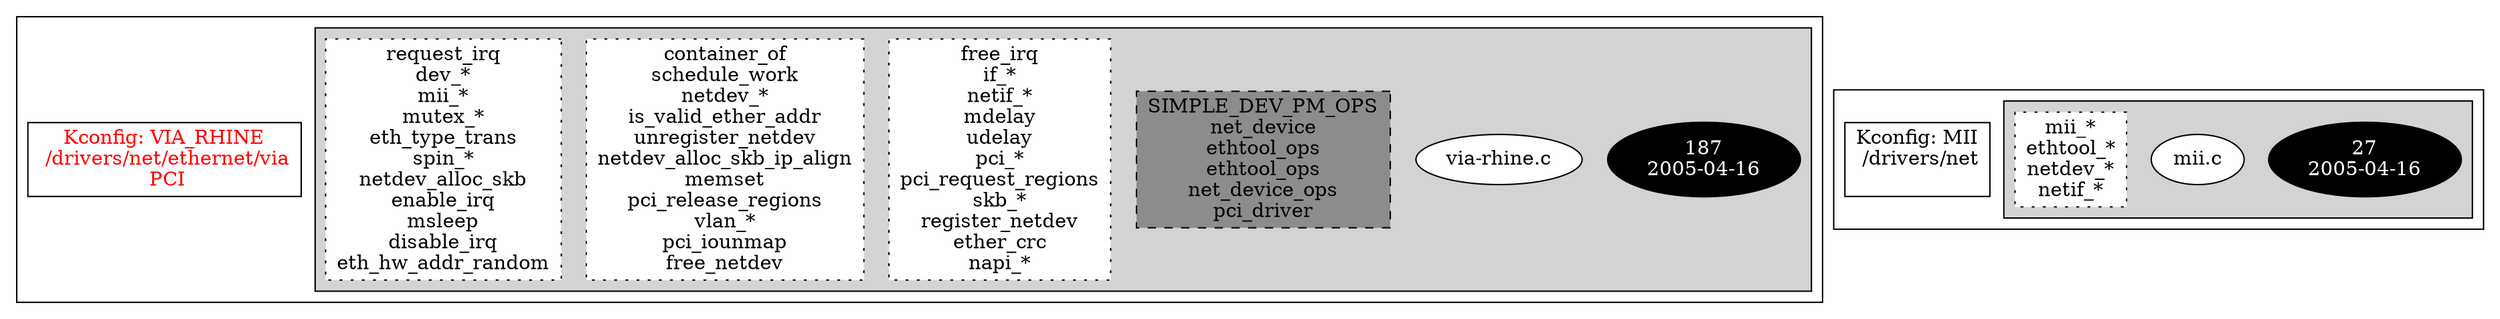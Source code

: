 digraph Driver {
	ranksep=2;
	splines=ortho;
	//Symbol: VIA_RHINE
	subgraph "cluster_VIA_RHINE"{
		subgraph "cluster_via-rhine.c" {
			style=filled
			"commit_via-rhine.c" [style=filled, fillcolor=black, fontcolor=white, label="187\n2005-04-16"];
			"via-rhine.c" [style=filled, fillcolor=white, fontcolor=black, label="via-rhine.c\n"];
			"structs-via-rhine.c" [style="filled,dashed" shape=box, fillcolor=grey55, fontcolor=black, label="SIMPLE_DEV_PM_OPS\nnet_device\nethtool_ops\nethtool_ops\nnet_device_ops\npci_driver\n"];
			"funccall3-via-rhine.c" [style="filled,dotted" shape=box, fillcolor=white, fontcolor=black, label="free_irq\nif_*\nnetif_*\nmdelay\nudelay\npci_*\npci_request_regions\nskb_*\nregister_netdev\nether_crc\nnapi_*\n"];
			"funccall2-via-rhine.c" [style="filled,dotted" shape=box, fillcolor=white, fontcolor=black, label="container_of\nschedule_work\nnetdev_*\nis_valid_ether_addr\nunregister_netdev\nnetdev_alloc_skb_ip_align\nmemset\npci_release_regions\nvlan_*\npci_iounmap\nfree_netdev\n"];
			"funccall1-via-rhine.c" [style="filled,dotted" shape=box, fillcolor=white, fontcolor=black, label="request_irq\ndev_*\nmii_*\nmutex_*\neth_type_trans\nspin_*\nnetdev_alloc_skb\nenable_irq\nmsleep\ndisable_irq\neth_hw_addr_random\n"];
		}
		"K:VIA_RHINE" [label="Kconfig: VIA_RHINE\n /drivers/net/ethernet/via\n  PCI ", shape=box, fontcolor=red];
	}
	//Symbol: MII
	subgraph "cluster_MII"{
		subgraph "cluster_mii.c" {
			style=filled
			"commit_mii.c" [style=filled, fillcolor=black, fontcolor=white, label="27\n2005-04-16"];
			"mii.c" [style=filled, fillcolor=white, fontcolor=black, label="mii.c\n"];
			"funccall0-mii.c" [style="filled,dotted" shape=box, fillcolor=white, fontcolor=black, label="mii_*\nethtool_*\nnetdev_*\nnetif_*\n"];
		}
		"K:MII" [label="Kconfig: MII\n /drivers/net\n ", shape=box];
	}
}
